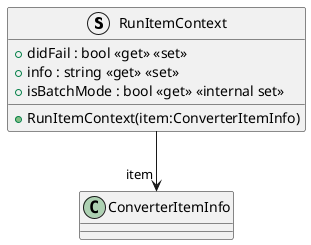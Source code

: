 @startuml
struct RunItemContext {
    + didFail : bool <<get>> <<set>>
    + info : string <<get>> <<set>>
    + isBatchMode : bool <<get>> <<internal set>>
    + RunItemContext(item:ConverterItemInfo)
}
RunItemContext --> "item" ConverterItemInfo
@enduml
